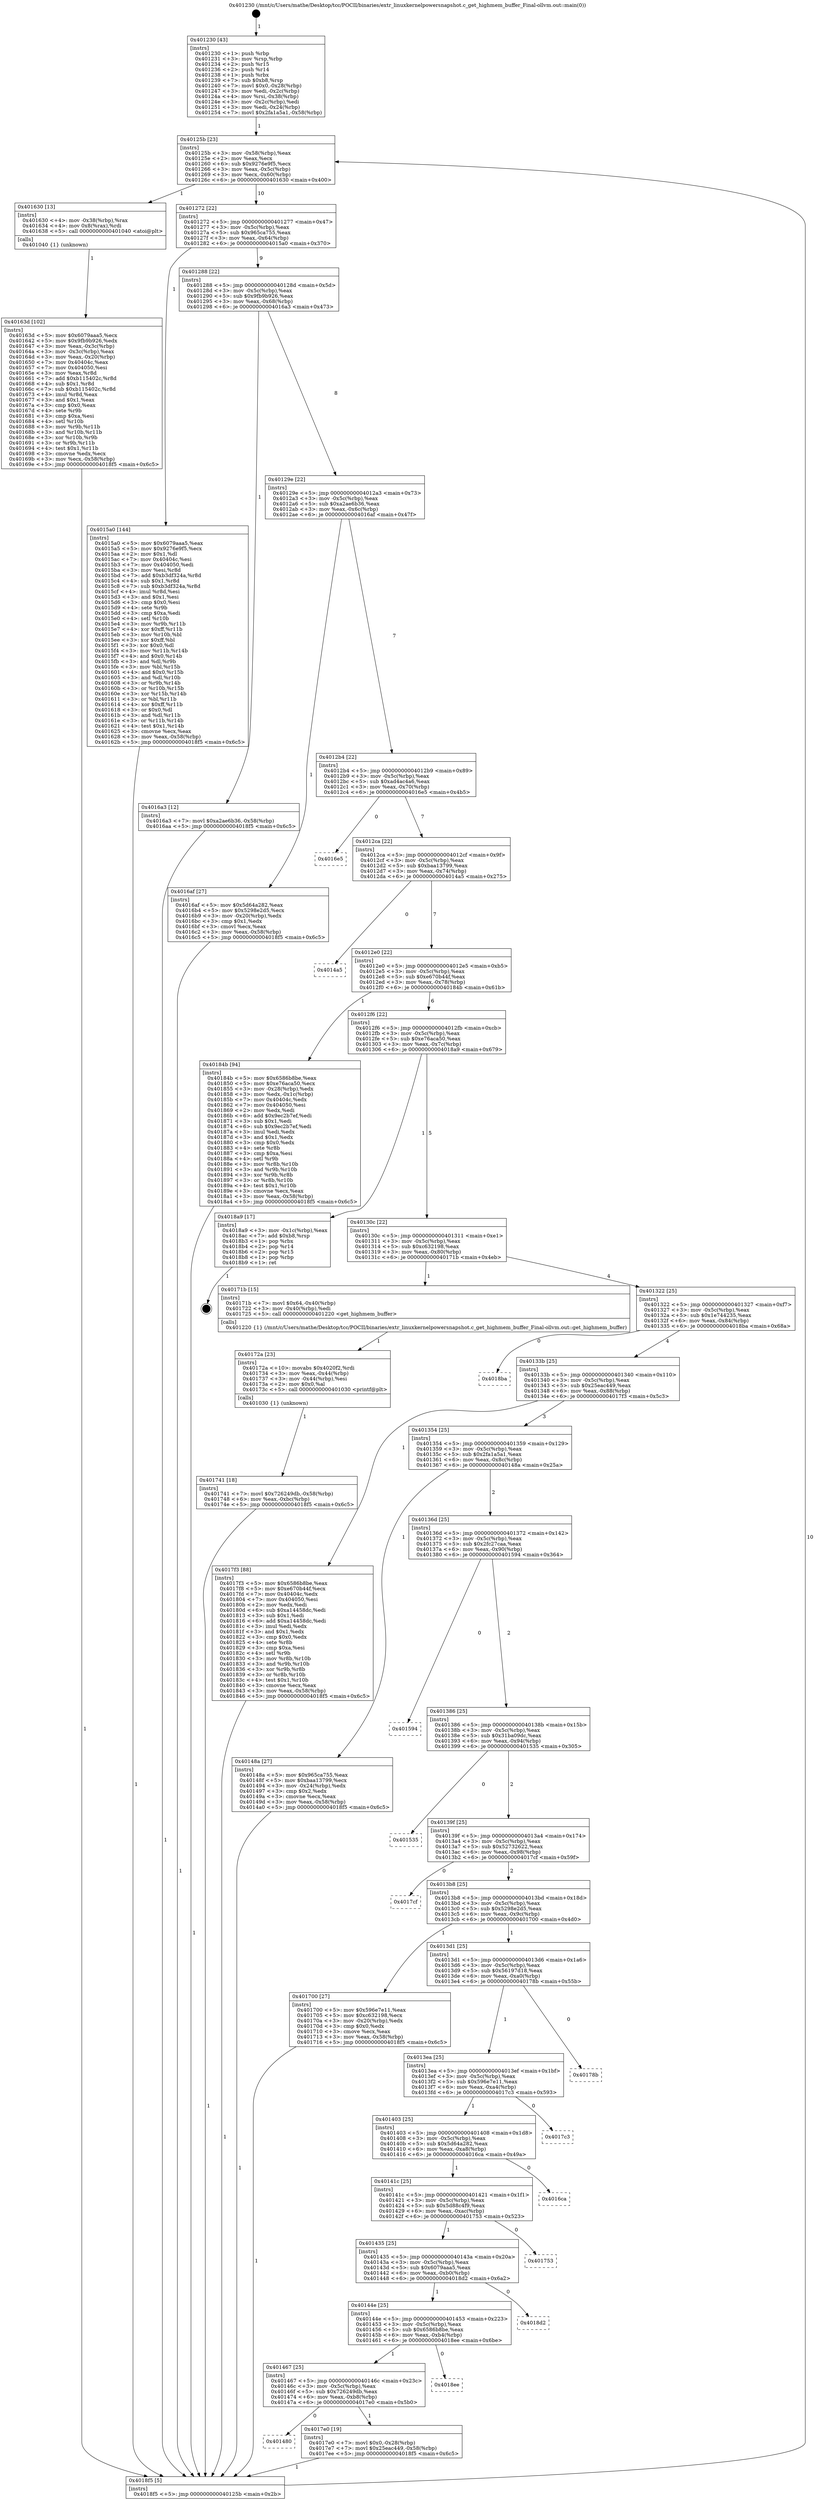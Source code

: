 digraph "0x401230" {
  label = "0x401230 (/mnt/c/Users/mathe/Desktop/tcc/POCII/binaries/extr_linuxkernelpowersnapshot.c_get_highmem_buffer_Final-ollvm.out::main(0))"
  labelloc = "t"
  node[shape=record]

  Entry [label="",width=0.3,height=0.3,shape=circle,fillcolor=black,style=filled]
  "0x40125b" [label="{
     0x40125b [23]\l
     | [instrs]\l
     &nbsp;&nbsp;0x40125b \<+3\>: mov -0x58(%rbp),%eax\l
     &nbsp;&nbsp;0x40125e \<+2\>: mov %eax,%ecx\l
     &nbsp;&nbsp;0x401260 \<+6\>: sub $0x9276e9f5,%ecx\l
     &nbsp;&nbsp;0x401266 \<+3\>: mov %eax,-0x5c(%rbp)\l
     &nbsp;&nbsp;0x401269 \<+3\>: mov %ecx,-0x60(%rbp)\l
     &nbsp;&nbsp;0x40126c \<+6\>: je 0000000000401630 \<main+0x400\>\l
  }"]
  "0x401630" [label="{
     0x401630 [13]\l
     | [instrs]\l
     &nbsp;&nbsp;0x401630 \<+4\>: mov -0x38(%rbp),%rax\l
     &nbsp;&nbsp;0x401634 \<+4\>: mov 0x8(%rax),%rdi\l
     &nbsp;&nbsp;0x401638 \<+5\>: call 0000000000401040 \<atoi@plt\>\l
     | [calls]\l
     &nbsp;&nbsp;0x401040 \{1\} (unknown)\l
  }"]
  "0x401272" [label="{
     0x401272 [22]\l
     | [instrs]\l
     &nbsp;&nbsp;0x401272 \<+5\>: jmp 0000000000401277 \<main+0x47\>\l
     &nbsp;&nbsp;0x401277 \<+3\>: mov -0x5c(%rbp),%eax\l
     &nbsp;&nbsp;0x40127a \<+5\>: sub $0x965ca755,%eax\l
     &nbsp;&nbsp;0x40127f \<+3\>: mov %eax,-0x64(%rbp)\l
     &nbsp;&nbsp;0x401282 \<+6\>: je 00000000004015a0 \<main+0x370\>\l
  }"]
  Exit [label="",width=0.3,height=0.3,shape=circle,fillcolor=black,style=filled,peripheries=2]
  "0x4015a0" [label="{
     0x4015a0 [144]\l
     | [instrs]\l
     &nbsp;&nbsp;0x4015a0 \<+5\>: mov $0x6079aaa5,%eax\l
     &nbsp;&nbsp;0x4015a5 \<+5\>: mov $0x9276e9f5,%ecx\l
     &nbsp;&nbsp;0x4015aa \<+2\>: mov $0x1,%dl\l
     &nbsp;&nbsp;0x4015ac \<+7\>: mov 0x40404c,%esi\l
     &nbsp;&nbsp;0x4015b3 \<+7\>: mov 0x404050,%edi\l
     &nbsp;&nbsp;0x4015ba \<+3\>: mov %esi,%r8d\l
     &nbsp;&nbsp;0x4015bd \<+7\>: add $0xb3df324a,%r8d\l
     &nbsp;&nbsp;0x4015c4 \<+4\>: sub $0x1,%r8d\l
     &nbsp;&nbsp;0x4015c8 \<+7\>: sub $0xb3df324a,%r8d\l
     &nbsp;&nbsp;0x4015cf \<+4\>: imul %r8d,%esi\l
     &nbsp;&nbsp;0x4015d3 \<+3\>: and $0x1,%esi\l
     &nbsp;&nbsp;0x4015d6 \<+3\>: cmp $0x0,%esi\l
     &nbsp;&nbsp;0x4015d9 \<+4\>: sete %r9b\l
     &nbsp;&nbsp;0x4015dd \<+3\>: cmp $0xa,%edi\l
     &nbsp;&nbsp;0x4015e0 \<+4\>: setl %r10b\l
     &nbsp;&nbsp;0x4015e4 \<+3\>: mov %r9b,%r11b\l
     &nbsp;&nbsp;0x4015e7 \<+4\>: xor $0xff,%r11b\l
     &nbsp;&nbsp;0x4015eb \<+3\>: mov %r10b,%bl\l
     &nbsp;&nbsp;0x4015ee \<+3\>: xor $0xff,%bl\l
     &nbsp;&nbsp;0x4015f1 \<+3\>: xor $0x0,%dl\l
     &nbsp;&nbsp;0x4015f4 \<+3\>: mov %r11b,%r14b\l
     &nbsp;&nbsp;0x4015f7 \<+4\>: and $0x0,%r14b\l
     &nbsp;&nbsp;0x4015fb \<+3\>: and %dl,%r9b\l
     &nbsp;&nbsp;0x4015fe \<+3\>: mov %bl,%r15b\l
     &nbsp;&nbsp;0x401601 \<+4\>: and $0x0,%r15b\l
     &nbsp;&nbsp;0x401605 \<+3\>: and %dl,%r10b\l
     &nbsp;&nbsp;0x401608 \<+3\>: or %r9b,%r14b\l
     &nbsp;&nbsp;0x40160b \<+3\>: or %r10b,%r15b\l
     &nbsp;&nbsp;0x40160e \<+3\>: xor %r15b,%r14b\l
     &nbsp;&nbsp;0x401611 \<+3\>: or %bl,%r11b\l
     &nbsp;&nbsp;0x401614 \<+4\>: xor $0xff,%r11b\l
     &nbsp;&nbsp;0x401618 \<+3\>: or $0x0,%dl\l
     &nbsp;&nbsp;0x40161b \<+3\>: and %dl,%r11b\l
     &nbsp;&nbsp;0x40161e \<+3\>: or %r11b,%r14b\l
     &nbsp;&nbsp;0x401621 \<+4\>: test $0x1,%r14b\l
     &nbsp;&nbsp;0x401625 \<+3\>: cmovne %ecx,%eax\l
     &nbsp;&nbsp;0x401628 \<+3\>: mov %eax,-0x58(%rbp)\l
     &nbsp;&nbsp;0x40162b \<+5\>: jmp 00000000004018f5 \<main+0x6c5\>\l
  }"]
  "0x401288" [label="{
     0x401288 [22]\l
     | [instrs]\l
     &nbsp;&nbsp;0x401288 \<+5\>: jmp 000000000040128d \<main+0x5d\>\l
     &nbsp;&nbsp;0x40128d \<+3\>: mov -0x5c(%rbp),%eax\l
     &nbsp;&nbsp;0x401290 \<+5\>: sub $0x9fb9b926,%eax\l
     &nbsp;&nbsp;0x401295 \<+3\>: mov %eax,-0x68(%rbp)\l
     &nbsp;&nbsp;0x401298 \<+6\>: je 00000000004016a3 \<main+0x473\>\l
  }"]
  "0x401480" [label="{
     0x401480\l
  }", style=dashed]
  "0x4016a3" [label="{
     0x4016a3 [12]\l
     | [instrs]\l
     &nbsp;&nbsp;0x4016a3 \<+7\>: movl $0xa2ae6b36,-0x58(%rbp)\l
     &nbsp;&nbsp;0x4016aa \<+5\>: jmp 00000000004018f5 \<main+0x6c5\>\l
  }"]
  "0x40129e" [label="{
     0x40129e [22]\l
     | [instrs]\l
     &nbsp;&nbsp;0x40129e \<+5\>: jmp 00000000004012a3 \<main+0x73\>\l
     &nbsp;&nbsp;0x4012a3 \<+3\>: mov -0x5c(%rbp),%eax\l
     &nbsp;&nbsp;0x4012a6 \<+5\>: sub $0xa2ae6b36,%eax\l
     &nbsp;&nbsp;0x4012ab \<+3\>: mov %eax,-0x6c(%rbp)\l
     &nbsp;&nbsp;0x4012ae \<+6\>: je 00000000004016af \<main+0x47f\>\l
  }"]
  "0x4017e0" [label="{
     0x4017e0 [19]\l
     | [instrs]\l
     &nbsp;&nbsp;0x4017e0 \<+7\>: movl $0x0,-0x28(%rbp)\l
     &nbsp;&nbsp;0x4017e7 \<+7\>: movl $0x25eac449,-0x58(%rbp)\l
     &nbsp;&nbsp;0x4017ee \<+5\>: jmp 00000000004018f5 \<main+0x6c5\>\l
  }"]
  "0x4016af" [label="{
     0x4016af [27]\l
     | [instrs]\l
     &nbsp;&nbsp;0x4016af \<+5\>: mov $0x5d64a282,%eax\l
     &nbsp;&nbsp;0x4016b4 \<+5\>: mov $0x5298e2d5,%ecx\l
     &nbsp;&nbsp;0x4016b9 \<+3\>: mov -0x20(%rbp),%edx\l
     &nbsp;&nbsp;0x4016bc \<+3\>: cmp $0x1,%edx\l
     &nbsp;&nbsp;0x4016bf \<+3\>: cmovl %ecx,%eax\l
     &nbsp;&nbsp;0x4016c2 \<+3\>: mov %eax,-0x58(%rbp)\l
     &nbsp;&nbsp;0x4016c5 \<+5\>: jmp 00000000004018f5 \<main+0x6c5\>\l
  }"]
  "0x4012b4" [label="{
     0x4012b4 [22]\l
     | [instrs]\l
     &nbsp;&nbsp;0x4012b4 \<+5\>: jmp 00000000004012b9 \<main+0x89\>\l
     &nbsp;&nbsp;0x4012b9 \<+3\>: mov -0x5c(%rbp),%eax\l
     &nbsp;&nbsp;0x4012bc \<+5\>: sub $0xad4ac4a6,%eax\l
     &nbsp;&nbsp;0x4012c1 \<+3\>: mov %eax,-0x70(%rbp)\l
     &nbsp;&nbsp;0x4012c4 \<+6\>: je 00000000004016e5 \<main+0x4b5\>\l
  }"]
  "0x401467" [label="{
     0x401467 [25]\l
     | [instrs]\l
     &nbsp;&nbsp;0x401467 \<+5\>: jmp 000000000040146c \<main+0x23c\>\l
     &nbsp;&nbsp;0x40146c \<+3\>: mov -0x5c(%rbp),%eax\l
     &nbsp;&nbsp;0x40146f \<+5\>: sub $0x726249db,%eax\l
     &nbsp;&nbsp;0x401474 \<+6\>: mov %eax,-0xb8(%rbp)\l
     &nbsp;&nbsp;0x40147a \<+6\>: je 00000000004017e0 \<main+0x5b0\>\l
  }"]
  "0x4016e5" [label="{
     0x4016e5\l
  }", style=dashed]
  "0x4012ca" [label="{
     0x4012ca [22]\l
     | [instrs]\l
     &nbsp;&nbsp;0x4012ca \<+5\>: jmp 00000000004012cf \<main+0x9f\>\l
     &nbsp;&nbsp;0x4012cf \<+3\>: mov -0x5c(%rbp),%eax\l
     &nbsp;&nbsp;0x4012d2 \<+5\>: sub $0xbaa13799,%eax\l
     &nbsp;&nbsp;0x4012d7 \<+3\>: mov %eax,-0x74(%rbp)\l
     &nbsp;&nbsp;0x4012da \<+6\>: je 00000000004014a5 \<main+0x275\>\l
  }"]
  "0x4018ee" [label="{
     0x4018ee\l
  }", style=dashed]
  "0x4014a5" [label="{
     0x4014a5\l
  }", style=dashed]
  "0x4012e0" [label="{
     0x4012e0 [22]\l
     | [instrs]\l
     &nbsp;&nbsp;0x4012e0 \<+5\>: jmp 00000000004012e5 \<main+0xb5\>\l
     &nbsp;&nbsp;0x4012e5 \<+3\>: mov -0x5c(%rbp),%eax\l
     &nbsp;&nbsp;0x4012e8 \<+5\>: sub $0xe670b44f,%eax\l
     &nbsp;&nbsp;0x4012ed \<+3\>: mov %eax,-0x78(%rbp)\l
     &nbsp;&nbsp;0x4012f0 \<+6\>: je 000000000040184b \<main+0x61b\>\l
  }"]
  "0x40144e" [label="{
     0x40144e [25]\l
     | [instrs]\l
     &nbsp;&nbsp;0x40144e \<+5\>: jmp 0000000000401453 \<main+0x223\>\l
     &nbsp;&nbsp;0x401453 \<+3\>: mov -0x5c(%rbp),%eax\l
     &nbsp;&nbsp;0x401456 \<+5\>: sub $0x6586b8be,%eax\l
     &nbsp;&nbsp;0x40145b \<+6\>: mov %eax,-0xb4(%rbp)\l
     &nbsp;&nbsp;0x401461 \<+6\>: je 00000000004018ee \<main+0x6be\>\l
  }"]
  "0x40184b" [label="{
     0x40184b [94]\l
     | [instrs]\l
     &nbsp;&nbsp;0x40184b \<+5\>: mov $0x6586b8be,%eax\l
     &nbsp;&nbsp;0x401850 \<+5\>: mov $0xe76aca50,%ecx\l
     &nbsp;&nbsp;0x401855 \<+3\>: mov -0x28(%rbp),%edx\l
     &nbsp;&nbsp;0x401858 \<+3\>: mov %edx,-0x1c(%rbp)\l
     &nbsp;&nbsp;0x40185b \<+7\>: mov 0x40404c,%edx\l
     &nbsp;&nbsp;0x401862 \<+7\>: mov 0x404050,%esi\l
     &nbsp;&nbsp;0x401869 \<+2\>: mov %edx,%edi\l
     &nbsp;&nbsp;0x40186b \<+6\>: add $0x9ec2b7ef,%edi\l
     &nbsp;&nbsp;0x401871 \<+3\>: sub $0x1,%edi\l
     &nbsp;&nbsp;0x401874 \<+6\>: sub $0x9ec2b7ef,%edi\l
     &nbsp;&nbsp;0x40187a \<+3\>: imul %edi,%edx\l
     &nbsp;&nbsp;0x40187d \<+3\>: and $0x1,%edx\l
     &nbsp;&nbsp;0x401880 \<+3\>: cmp $0x0,%edx\l
     &nbsp;&nbsp;0x401883 \<+4\>: sete %r8b\l
     &nbsp;&nbsp;0x401887 \<+3\>: cmp $0xa,%esi\l
     &nbsp;&nbsp;0x40188a \<+4\>: setl %r9b\l
     &nbsp;&nbsp;0x40188e \<+3\>: mov %r8b,%r10b\l
     &nbsp;&nbsp;0x401891 \<+3\>: and %r9b,%r10b\l
     &nbsp;&nbsp;0x401894 \<+3\>: xor %r9b,%r8b\l
     &nbsp;&nbsp;0x401897 \<+3\>: or %r8b,%r10b\l
     &nbsp;&nbsp;0x40189a \<+4\>: test $0x1,%r10b\l
     &nbsp;&nbsp;0x40189e \<+3\>: cmovne %ecx,%eax\l
     &nbsp;&nbsp;0x4018a1 \<+3\>: mov %eax,-0x58(%rbp)\l
     &nbsp;&nbsp;0x4018a4 \<+5\>: jmp 00000000004018f5 \<main+0x6c5\>\l
  }"]
  "0x4012f6" [label="{
     0x4012f6 [22]\l
     | [instrs]\l
     &nbsp;&nbsp;0x4012f6 \<+5\>: jmp 00000000004012fb \<main+0xcb\>\l
     &nbsp;&nbsp;0x4012fb \<+3\>: mov -0x5c(%rbp),%eax\l
     &nbsp;&nbsp;0x4012fe \<+5\>: sub $0xe76aca50,%eax\l
     &nbsp;&nbsp;0x401303 \<+3\>: mov %eax,-0x7c(%rbp)\l
     &nbsp;&nbsp;0x401306 \<+6\>: je 00000000004018a9 \<main+0x679\>\l
  }"]
  "0x4018d2" [label="{
     0x4018d2\l
  }", style=dashed]
  "0x4018a9" [label="{
     0x4018a9 [17]\l
     | [instrs]\l
     &nbsp;&nbsp;0x4018a9 \<+3\>: mov -0x1c(%rbp),%eax\l
     &nbsp;&nbsp;0x4018ac \<+7\>: add $0xb8,%rsp\l
     &nbsp;&nbsp;0x4018b3 \<+1\>: pop %rbx\l
     &nbsp;&nbsp;0x4018b4 \<+2\>: pop %r14\l
     &nbsp;&nbsp;0x4018b6 \<+2\>: pop %r15\l
     &nbsp;&nbsp;0x4018b8 \<+1\>: pop %rbp\l
     &nbsp;&nbsp;0x4018b9 \<+1\>: ret\l
  }"]
  "0x40130c" [label="{
     0x40130c [22]\l
     | [instrs]\l
     &nbsp;&nbsp;0x40130c \<+5\>: jmp 0000000000401311 \<main+0xe1\>\l
     &nbsp;&nbsp;0x401311 \<+3\>: mov -0x5c(%rbp),%eax\l
     &nbsp;&nbsp;0x401314 \<+5\>: sub $0xc632198,%eax\l
     &nbsp;&nbsp;0x401319 \<+3\>: mov %eax,-0x80(%rbp)\l
     &nbsp;&nbsp;0x40131c \<+6\>: je 000000000040171b \<main+0x4eb\>\l
  }"]
  "0x401435" [label="{
     0x401435 [25]\l
     | [instrs]\l
     &nbsp;&nbsp;0x401435 \<+5\>: jmp 000000000040143a \<main+0x20a\>\l
     &nbsp;&nbsp;0x40143a \<+3\>: mov -0x5c(%rbp),%eax\l
     &nbsp;&nbsp;0x40143d \<+5\>: sub $0x6079aaa5,%eax\l
     &nbsp;&nbsp;0x401442 \<+6\>: mov %eax,-0xb0(%rbp)\l
     &nbsp;&nbsp;0x401448 \<+6\>: je 00000000004018d2 \<main+0x6a2\>\l
  }"]
  "0x40171b" [label="{
     0x40171b [15]\l
     | [instrs]\l
     &nbsp;&nbsp;0x40171b \<+7\>: movl $0x64,-0x40(%rbp)\l
     &nbsp;&nbsp;0x401722 \<+3\>: mov -0x40(%rbp),%edi\l
     &nbsp;&nbsp;0x401725 \<+5\>: call 0000000000401220 \<get_highmem_buffer\>\l
     | [calls]\l
     &nbsp;&nbsp;0x401220 \{1\} (/mnt/c/Users/mathe/Desktop/tcc/POCII/binaries/extr_linuxkernelpowersnapshot.c_get_highmem_buffer_Final-ollvm.out::get_highmem_buffer)\l
  }"]
  "0x401322" [label="{
     0x401322 [25]\l
     | [instrs]\l
     &nbsp;&nbsp;0x401322 \<+5\>: jmp 0000000000401327 \<main+0xf7\>\l
     &nbsp;&nbsp;0x401327 \<+3\>: mov -0x5c(%rbp),%eax\l
     &nbsp;&nbsp;0x40132a \<+5\>: sub $0x1e744235,%eax\l
     &nbsp;&nbsp;0x40132f \<+6\>: mov %eax,-0x84(%rbp)\l
     &nbsp;&nbsp;0x401335 \<+6\>: je 00000000004018ba \<main+0x68a\>\l
  }"]
  "0x401753" [label="{
     0x401753\l
  }", style=dashed]
  "0x4018ba" [label="{
     0x4018ba\l
  }", style=dashed]
  "0x40133b" [label="{
     0x40133b [25]\l
     | [instrs]\l
     &nbsp;&nbsp;0x40133b \<+5\>: jmp 0000000000401340 \<main+0x110\>\l
     &nbsp;&nbsp;0x401340 \<+3\>: mov -0x5c(%rbp),%eax\l
     &nbsp;&nbsp;0x401343 \<+5\>: sub $0x25eac449,%eax\l
     &nbsp;&nbsp;0x401348 \<+6\>: mov %eax,-0x88(%rbp)\l
     &nbsp;&nbsp;0x40134e \<+6\>: je 00000000004017f3 \<main+0x5c3\>\l
  }"]
  "0x40141c" [label="{
     0x40141c [25]\l
     | [instrs]\l
     &nbsp;&nbsp;0x40141c \<+5\>: jmp 0000000000401421 \<main+0x1f1\>\l
     &nbsp;&nbsp;0x401421 \<+3\>: mov -0x5c(%rbp),%eax\l
     &nbsp;&nbsp;0x401424 \<+5\>: sub $0x5d88c4f9,%eax\l
     &nbsp;&nbsp;0x401429 \<+6\>: mov %eax,-0xac(%rbp)\l
     &nbsp;&nbsp;0x40142f \<+6\>: je 0000000000401753 \<main+0x523\>\l
  }"]
  "0x4017f3" [label="{
     0x4017f3 [88]\l
     | [instrs]\l
     &nbsp;&nbsp;0x4017f3 \<+5\>: mov $0x6586b8be,%eax\l
     &nbsp;&nbsp;0x4017f8 \<+5\>: mov $0xe670b44f,%ecx\l
     &nbsp;&nbsp;0x4017fd \<+7\>: mov 0x40404c,%edx\l
     &nbsp;&nbsp;0x401804 \<+7\>: mov 0x404050,%esi\l
     &nbsp;&nbsp;0x40180b \<+2\>: mov %edx,%edi\l
     &nbsp;&nbsp;0x40180d \<+6\>: sub $0xa14458dc,%edi\l
     &nbsp;&nbsp;0x401813 \<+3\>: sub $0x1,%edi\l
     &nbsp;&nbsp;0x401816 \<+6\>: add $0xa14458dc,%edi\l
     &nbsp;&nbsp;0x40181c \<+3\>: imul %edi,%edx\l
     &nbsp;&nbsp;0x40181f \<+3\>: and $0x1,%edx\l
     &nbsp;&nbsp;0x401822 \<+3\>: cmp $0x0,%edx\l
     &nbsp;&nbsp;0x401825 \<+4\>: sete %r8b\l
     &nbsp;&nbsp;0x401829 \<+3\>: cmp $0xa,%esi\l
     &nbsp;&nbsp;0x40182c \<+4\>: setl %r9b\l
     &nbsp;&nbsp;0x401830 \<+3\>: mov %r8b,%r10b\l
     &nbsp;&nbsp;0x401833 \<+3\>: and %r9b,%r10b\l
     &nbsp;&nbsp;0x401836 \<+3\>: xor %r9b,%r8b\l
     &nbsp;&nbsp;0x401839 \<+3\>: or %r8b,%r10b\l
     &nbsp;&nbsp;0x40183c \<+4\>: test $0x1,%r10b\l
     &nbsp;&nbsp;0x401840 \<+3\>: cmovne %ecx,%eax\l
     &nbsp;&nbsp;0x401843 \<+3\>: mov %eax,-0x58(%rbp)\l
     &nbsp;&nbsp;0x401846 \<+5\>: jmp 00000000004018f5 \<main+0x6c5\>\l
  }"]
  "0x401354" [label="{
     0x401354 [25]\l
     | [instrs]\l
     &nbsp;&nbsp;0x401354 \<+5\>: jmp 0000000000401359 \<main+0x129\>\l
     &nbsp;&nbsp;0x401359 \<+3\>: mov -0x5c(%rbp),%eax\l
     &nbsp;&nbsp;0x40135c \<+5\>: sub $0x2fa1a5a1,%eax\l
     &nbsp;&nbsp;0x401361 \<+6\>: mov %eax,-0x8c(%rbp)\l
     &nbsp;&nbsp;0x401367 \<+6\>: je 000000000040148a \<main+0x25a\>\l
  }"]
  "0x4016ca" [label="{
     0x4016ca\l
  }", style=dashed]
  "0x40148a" [label="{
     0x40148a [27]\l
     | [instrs]\l
     &nbsp;&nbsp;0x40148a \<+5\>: mov $0x965ca755,%eax\l
     &nbsp;&nbsp;0x40148f \<+5\>: mov $0xbaa13799,%ecx\l
     &nbsp;&nbsp;0x401494 \<+3\>: mov -0x24(%rbp),%edx\l
     &nbsp;&nbsp;0x401497 \<+3\>: cmp $0x2,%edx\l
     &nbsp;&nbsp;0x40149a \<+3\>: cmovne %ecx,%eax\l
     &nbsp;&nbsp;0x40149d \<+3\>: mov %eax,-0x58(%rbp)\l
     &nbsp;&nbsp;0x4014a0 \<+5\>: jmp 00000000004018f5 \<main+0x6c5\>\l
  }"]
  "0x40136d" [label="{
     0x40136d [25]\l
     | [instrs]\l
     &nbsp;&nbsp;0x40136d \<+5\>: jmp 0000000000401372 \<main+0x142\>\l
     &nbsp;&nbsp;0x401372 \<+3\>: mov -0x5c(%rbp),%eax\l
     &nbsp;&nbsp;0x401375 \<+5\>: sub $0x2fc27caa,%eax\l
     &nbsp;&nbsp;0x40137a \<+6\>: mov %eax,-0x90(%rbp)\l
     &nbsp;&nbsp;0x401380 \<+6\>: je 0000000000401594 \<main+0x364\>\l
  }"]
  "0x4018f5" [label="{
     0x4018f5 [5]\l
     | [instrs]\l
     &nbsp;&nbsp;0x4018f5 \<+5\>: jmp 000000000040125b \<main+0x2b\>\l
  }"]
  "0x401230" [label="{
     0x401230 [43]\l
     | [instrs]\l
     &nbsp;&nbsp;0x401230 \<+1\>: push %rbp\l
     &nbsp;&nbsp;0x401231 \<+3\>: mov %rsp,%rbp\l
     &nbsp;&nbsp;0x401234 \<+2\>: push %r15\l
     &nbsp;&nbsp;0x401236 \<+2\>: push %r14\l
     &nbsp;&nbsp;0x401238 \<+1\>: push %rbx\l
     &nbsp;&nbsp;0x401239 \<+7\>: sub $0xb8,%rsp\l
     &nbsp;&nbsp;0x401240 \<+7\>: movl $0x0,-0x28(%rbp)\l
     &nbsp;&nbsp;0x401247 \<+3\>: mov %edi,-0x2c(%rbp)\l
     &nbsp;&nbsp;0x40124a \<+4\>: mov %rsi,-0x38(%rbp)\l
     &nbsp;&nbsp;0x40124e \<+3\>: mov -0x2c(%rbp),%edi\l
     &nbsp;&nbsp;0x401251 \<+3\>: mov %edi,-0x24(%rbp)\l
     &nbsp;&nbsp;0x401254 \<+7\>: movl $0x2fa1a5a1,-0x58(%rbp)\l
  }"]
  "0x40163d" [label="{
     0x40163d [102]\l
     | [instrs]\l
     &nbsp;&nbsp;0x40163d \<+5\>: mov $0x6079aaa5,%ecx\l
     &nbsp;&nbsp;0x401642 \<+5\>: mov $0x9fb9b926,%edx\l
     &nbsp;&nbsp;0x401647 \<+3\>: mov %eax,-0x3c(%rbp)\l
     &nbsp;&nbsp;0x40164a \<+3\>: mov -0x3c(%rbp),%eax\l
     &nbsp;&nbsp;0x40164d \<+3\>: mov %eax,-0x20(%rbp)\l
     &nbsp;&nbsp;0x401650 \<+7\>: mov 0x40404c,%eax\l
     &nbsp;&nbsp;0x401657 \<+7\>: mov 0x404050,%esi\l
     &nbsp;&nbsp;0x40165e \<+3\>: mov %eax,%r8d\l
     &nbsp;&nbsp;0x401661 \<+7\>: add $0xb115402c,%r8d\l
     &nbsp;&nbsp;0x401668 \<+4\>: sub $0x1,%r8d\l
     &nbsp;&nbsp;0x40166c \<+7\>: sub $0xb115402c,%r8d\l
     &nbsp;&nbsp;0x401673 \<+4\>: imul %r8d,%eax\l
     &nbsp;&nbsp;0x401677 \<+3\>: and $0x1,%eax\l
     &nbsp;&nbsp;0x40167a \<+3\>: cmp $0x0,%eax\l
     &nbsp;&nbsp;0x40167d \<+4\>: sete %r9b\l
     &nbsp;&nbsp;0x401681 \<+3\>: cmp $0xa,%esi\l
     &nbsp;&nbsp;0x401684 \<+4\>: setl %r10b\l
     &nbsp;&nbsp;0x401688 \<+3\>: mov %r9b,%r11b\l
     &nbsp;&nbsp;0x40168b \<+3\>: and %r10b,%r11b\l
     &nbsp;&nbsp;0x40168e \<+3\>: xor %r10b,%r9b\l
     &nbsp;&nbsp;0x401691 \<+3\>: or %r9b,%r11b\l
     &nbsp;&nbsp;0x401694 \<+4\>: test $0x1,%r11b\l
     &nbsp;&nbsp;0x401698 \<+3\>: cmovne %edx,%ecx\l
     &nbsp;&nbsp;0x40169b \<+3\>: mov %ecx,-0x58(%rbp)\l
     &nbsp;&nbsp;0x40169e \<+5\>: jmp 00000000004018f5 \<main+0x6c5\>\l
  }"]
  "0x401403" [label="{
     0x401403 [25]\l
     | [instrs]\l
     &nbsp;&nbsp;0x401403 \<+5\>: jmp 0000000000401408 \<main+0x1d8\>\l
     &nbsp;&nbsp;0x401408 \<+3\>: mov -0x5c(%rbp),%eax\l
     &nbsp;&nbsp;0x40140b \<+5\>: sub $0x5d64a282,%eax\l
     &nbsp;&nbsp;0x401410 \<+6\>: mov %eax,-0xa8(%rbp)\l
     &nbsp;&nbsp;0x401416 \<+6\>: je 00000000004016ca \<main+0x49a\>\l
  }"]
  "0x401594" [label="{
     0x401594\l
  }", style=dashed]
  "0x401386" [label="{
     0x401386 [25]\l
     | [instrs]\l
     &nbsp;&nbsp;0x401386 \<+5\>: jmp 000000000040138b \<main+0x15b\>\l
     &nbsp;&nbsp;0x40138b \<+3\>: mov -0x5c(%rbp),%eax\l
     &nbsp;&nbsp;0x40138e \<+5\>: sub $0x31ba09dc,%eax\l
     &nbsp;&nbsp;0x401393 \<+6\>: mov %eax,-0x94(%rbp)\l
     &nbsp;&nbsp;0x401399 \<+6\>: je 0000000000401535 \<main+0x305\>\l
  }"]
  "0x4017c3" [label="{
     0x4017c3\l
  }", style=dashed]
  "0x401535" [label="{
     0x401535\l
  }", style=dashed]
  "0x40139f" [label="{
     0x40139f [25]\l
     | [instrs]\l
     &nbsp;&nbsp;0x40139f \<+5\>: jmp 00000000004013a4 \<main+0x174\>\l
     &nbsp;&nbsp;0x4013a4 \<+3\>: mov -0x5c(%rbp),%eax\l
     &nbsp;&nbsp;0x4013a7 \<+5\>: sub $0x52732622,%eax\l
     &nbsp;&nbsp;0x4013ac \<+6\>: mov %eax,-0x98(%rbp)\l
     &nbsp;&nbsp;0x4013b2 \<+6\>: je 00000000004017cf \<main+0x59f\>\l
  }"]
  "0x4013ea" [label="{
     0x4013ea [25]\l
     | [instrs]\l
     &nbsp;&nbsp;0x4013ea \<+5\>: jmp 00000000004013ef \<main+0x1bf\>\l
     &nbsp;&nbsp;0x4013ef \<+3\>: mov -0x5c(%rbp),%eax\l
     &nbsp;&nbsp;0x4013f2 \<+5\>: sub $0x596e7e11,%eax\l
     &nbsp;&nbsp;0x4013f7 \<+6\>: mov %eax,-0xa4(%rbp)\l
     &nbsp;&nbsp;0x4013fd \<+6\>: je 00000000004017c3 \<main+0x593\>\l
  }"]
  "0x4017cf" [label="{
     0x4017cf\l
  }", style=dashed]
  "0x4013b8" [label="{
     0x4013b8 [25]\l
     | [instrs]\l
     &nbsp;&nbsp;0x4013b8 \<+5\>: jmp 00000000004013bd \<main+0x18d\>\l
     &nbsp;&nbsp;0x4013bd \<+3\>: mov -0x5c(%rbp),%eax\l
     &nbsp;&nbsp;0x4013c0 \<+5\>: sub $0x5298e2d5,%eax\l
     &nbsp;&nbsp;0x4013c5 \<+6\>: mov %eax,-0x9c(%rbp)\l
     &nbsp;&nbsp;0x4013cb \<+6\>: je 0000000000401700 \<main+0x4d0\>\l
  }"]
  "0x40178b" [label="{
     0x40178b\l
  }", style=dashed]
  "0x401700" [label="{
     0x401700 [27]\l
     | [instrs]\l
     &nbsp;&nbsp;0x401700 \<+5\>: mov $0x596e7e11,%eax\l
     &nbsp;&nbsp;0x401705 \<+5\>: mov $0xc632198,%ecx\l
     &nbsp;&nbsp;0x40170a \<+3\>: mov -0x20(%rbp),%edx\l
     &nbsp;&nbsp;0x40170d \<+3\>: cmp $0x0,%edx\l
     &nbsp;&nbsp;0x401710 \<+3\>: cmove %ecx,%eax\l
     &nbsp;&nbsp;0x401713 \<+3\>: mov %eax,-0x58(%rbp)\l
     &nbsp;&nbsp;0x401716 \<+5\>: jmp 00000000004018f5 \<main+0x6c5\>\l
  }"]
  "0x4013d1" [label="{
     0x4013d1 [25]\l
     | [instrs]\l
     &nbsp;&nbsp;0x4013d1 \<+5\>: jmp 00000000004013d6 \<main+0x1a6\>\l
     &nbsp;&nbsp;0x4013d6 \<+3\>: mov -0x5c(%rbp),%eax\l
     &nbsp;&nbsp;0x4013d9 \<+5\>: sub $0x56197d18,%eax\l
     &nbsp;&nbsp;0x4013de \<+6\>: mov %eax,-0xa0(%rbp)\l
     &nbsp;&nbsp;0x4013e4 \<+6\>: je 000000000040178b \<main+0x55b\>\l
  }"]
  "0x40172a" [label="{
     0x40172a [23]\l
     | [instrs]\l
     &nbsp;&nbsp;0x40172a \<+10\>: movabs $0x4020f2,%rdi\l
     &nbsp;&nbsp;0x401734 \<+3\>: mov %eax,-0x44(%rbp)\l
     &nbsp;&nbsp;0x401737 \<+3\>: mov -0x44(%rbp),%esi\l
     &nbsp;&nbsp;0x40173a \<+2\>: mov $0x0,%al\l
     &nbsp;&nbsp;0x40173c \<+5\>: call 0000000000401030 \<printf@plt\>\l
     | [calls]\l
     &nbsp;&nbsp;0x401030 \{1\} (unknown)\l
  }"]
  "0x401741" [label="{
     0x401741 [18]\l
     | [instrs]\l
     &nbsp;&nbsp;0x401741 \<+7\>: movl $0x726249db,-0x58(%rbp)\l
     &nbsp;&nbsp;0x401748 \<+6\>: mov %eax,-0xbc(%rbp)\l
     &nbsp;&nbsp;0x40174e \<+5\>: jmp 00000000004018f5 \<main+0x6c5\>\l
  }"]
  Entry -> "0x401230" [label=" 1"]
  "0x40125b" -> "0x401630" [label=" 1"]
  "0x40125b" -> "0x401272" [label=" 10"]
  "0x4018a9" -> Exit [label=" 1"]
  "0x401272" -> "0x4015a0" [label=" 1"]
  "0x401272" -> "0x401288" [label=" 9"]
  "0x40184b" -> "0x4018f5" [label=" 1"]
  "0x401288" -> "0x4016a3" [label=" 1"]
  "0x401288" -> "0x40129e" [label=" 8"]
  "0x4017f3" -> "0x4018f5" [label=" 1"]
  "0x40129e" -> "0x4016af" [label=" 1"]
  "0x40129e" -> "0x4012b4" [label=" 7"]
  "0x4017e0" -> "0x4018f5" [label=" 1"]
  "0x4012b4" -> "0x4016e5" [label=" 0"]
  "0x4012b4" -> "0x4012ca" [label=" 7"]
  "0x401467" -> "0x4017e0" [label=" 1"]
  "0x4012ca" -> "0x4014a5" [label=" 0"]
  "0x4012ca" -> "0x4012e0" [label=" 7"]
  "0x401467" -> "0x401480" [label=" 0"]
  "0x4012e0" -> "0x40184b" [label=" 1"]
  "0x4012e0" -> "0x4012f6" [label=" 6"]
  "0x40144e" -> "0x4018ee" [label=" 0"]
  "0x4012f6" -> "0x4018a9" [label=" 1"]
  "0x4012f6" -> "0x40130c" [label=" 5"]
  "0x40144e" -> "0x401467" [label=" 1"]
  "0x40130c" -> "0x40171b" [label=" 1"]
  "0x40130c" -> "0x401322" [label=" 4"]
  "0x401435" -> "0x4018d2" [label=" 0"]
  "0x401322" -> "0x4018ba" [label=" 0"]
  "0x401322" -> "0x40133b" [label=" 4"]
  "0x401435" -> "0x40144e" [label=" 1"]
  "0x40133b" -> "0x4017f3" [label=" 1"]
  "0x40133b" -> "0x401354" [label=" 3"]
  "0x40141c" -> "0x401753" [label=" 0"]
  "0x401354" -> "0x40148a" [label=" 1"]
  "0x401354" -> "0x40136d" [label=" 2"]
  "0x40148a" -> "0x4018f5" [label=" 1"]
  "0x401230" -> "0x40125b" [label=" 1"]
  "0x4018f5" -> "0x40125b" [label=" 10"]
  "0x4015a0" -> "0x4018f5" [label=" 1"]
  "0x401630" -> "0x40163d" [label=" 1"]
  "0x40163d" -> "0x4018f5" [label=" 1"]
  "0x4016a3" -> "0x4018f5" [label=" 1"]
  "0x4016af" -> "0x4018f5" [label=" 1"]
  "0x40141c" -> "0x401435" [label=" 1"]
  "0x40136d" -> "0x401594" [label=" 0"]
  "0x40136d" -> "0x401386" [label=" 2"]
  "0x401403" -> "0x4016ca" [label=" 0"]
  "0x401386" -> "0x401535" [label=" 0"]
  "0x401386" -> "0x40139f" [label=" 2"]
  "0x401403" -> "0x40141c" [label=" 1"]
  "0x40139f" -> "0x4017cf" [label=" 0"]
  "0x40139f" -> "0x4013b8" [label=" 2"]
  "0x4013ea" -> "0x4017c3" [label=" 0"]
  "0x4013b8" -> "0x401700" [label=" 1"]
  "0x4013b8" -> "0x4013d1" [label=" 1"]
  "0x401700" -> "0x4018f5" [label=" 1"]
  "0x40171b" -> "0x40172a" [label=" 1"]
  "0x40172a" -> "0x401741" [label=" 1"]
  "0x401741" -> "0x4018f5" [label=" 1"]
  "0x4013ea" -> "0x401403" [label=" 1"]
  "0x4013d1" -> "0x40178b" [label=" 0"]
  "0x4013d1" -> "0x4013ea" [label=" 1"]
}
